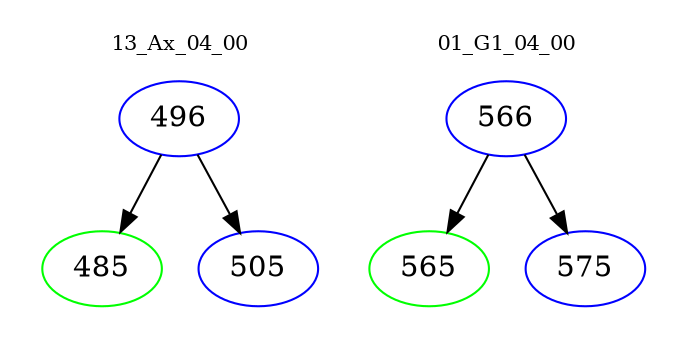 digraph{
subgraph cluster_0 {
color = white
label = "13_Ax_04_00";
fontsize=10;
T0_496 [label="496", color="blue"]
T0_496 -> T0_485 [color="black"]
T0_485 [label="485", color="green"]
T0_496 -> T0_505 [color="black"]
T0_505 [label="505", color="blue"]
}
subgraph cluster_1 {
color = white
label = "01_G1_04_00";
fontsize=10;
T1_566 [label="566", color="blue"]
T1_566 -> T1_565 [color="black"]
T1_565 [label="565", color="green"]
T1_566 -> T1_575 [color="black"]
T1_575 [label="575", color="blue"]
}
}
